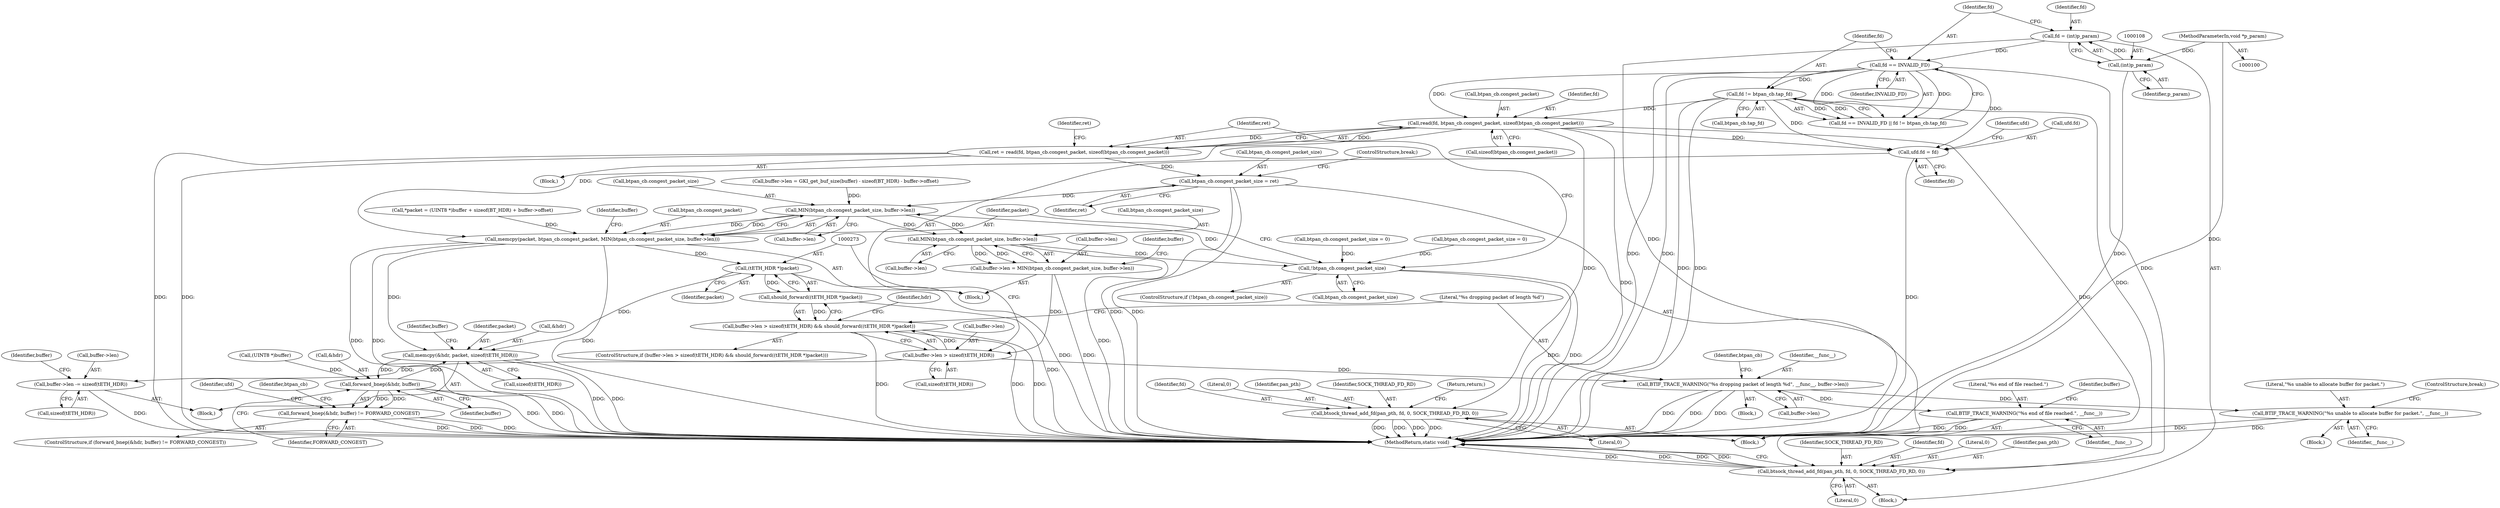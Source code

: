 digraph "1_Android_472271b153c5dc53c28beac55480a8d8434b2d5c_24@del" {
"1000193" [label="(Call,read(fd, btpan_cb.congest_packet, sizeof(btpan_cb.congest_packet)))"];
"1000112" [label="(Call,fd == INVALID_FD)"];
"1000105" [label="(Call,fd = (int)p_param)"];
"1000107" [label="(Call,(int)p_param)"];
"1000101" [label="(MethodParameterIn,void *p_param)"];
"1000115" [label="(Call,fd != btpan_cb.tap_fd)"];
"1000191" [label="(Call,ret = read(fd, btpan_cb.congest_packet, sizeof(btpan_cb.congest_packet)))"];
"1000234" [label="(Call,btpan_cb.congest_packet_size = ret)"];
"1000245" [label="(Call,MIN(btpan_cb.congest_packet_size, buffer->len))"];
"1000240" [label="(Call,memcpy(packet, btpan_cb.congest_packet, MIN(btpan_cb.congest_packet_size, buffer->len)))"];
"1000272" [label="(Call,(tETH_HDR *)packet)"];
"1000271" [label="(Call,should_forward((tETH_HDR *)packet))"];
"1000264" [label="(Call,buffer->len > sizeof(tETH_HDR) && should_forward((tETH_HDR *)packet))"];
"1000277" [label="(Call,memcpy(&hdr, packet, sizeof(tETH_HDR)))"];
"1000297" [label="(Call,forward_bnep(&hdr, buffer))"];
"1000296" [label="(Call,forward_bnep(&hdr, buffer) != FORWARD_CONGEST)"];
"1000256" [label="(Call,MIN(btpan_cb.congest_packet_size, buffer->len))"];
"1000185" [label="(Call,!btpan_cb.congest_packet_size)"];
"1000252" [label="(Call,buffer->len = MIN(btpan_cb.congest_packet_size, buffer->len))"];
"1000265" [label="(Call,buffer->len > sizeof(tETH_HDR))"];
"1000283" [label="(Call,buffer->len -= sizeof(tETH_HDR))"];
"1000309" [label="(Call,BTIF_TRACE_WARNING(\"%s dropping packet of length %d\", __func__, buffer->len))"];
"1000149" [label="(Call,BTIF_TRACE_WARNING(\"%s unable to allocate buffer for packet.\", __func__))"];
"1000221" [label="(Call,BTIF_TRACE_WARNING(\"%s end of file reached.\", __func__))"];
"1000226" [label="(Call,btsock_thread_add_fd(pan_pth, fd, 0, SOCK_THREAD_FD_RD, 0))"];
"1000322" [label="(Call,ufd.fd = fd)"];
"1000351" [label="(Call,btsock_thread_add_fd(pan_pth, fd, 0, SOCK_THREAD_FD_RD, 0))"];
"1000296" [label="(Call,forward_bnep(&hdr, buffer) != FORWARD_CONGEST)"];
"1000304" [label="(Identifier,btpan_cb)"];
"1000204" [label="(Block,)"];
"1000275" [label="(Block,)"];
"1000102" [label="(Block,)"];
"1000256" [label="(Call,MIN(btpan_cb.congest_packet_size, buffer->len))"];
"1000150" [label="(Literal,\"%s unable to allocate buffer for packet.\")"];
"1000109" [label="(Identifier,p_param)"];
"1000238" [label="(Identifier,ret)"];
"1000232" [label="(Return,return;)"];
"1000298" [label="(Call,&hdr)"];
"1000184" [label="(ControlStructure,if (!btpan_cb.congest_packet_size))"];
"1000152" [label="(ControlStructure,break;)"];
"1000240" [label="(Call,memcpy(packet, btpan_cb.congest_packet, MIN(btpan_cb.congest_packet_size, buffer->len)))"];
"1000281" [label="(Call,sizeof(tETH_HDR))"];
"1000245" [label="(Call,MIN(btpan_cb.congest_packet_size, buffer->len))"];
"1000266" [label="(Call,buffer->len)"];
"1000225" [label="(Identifier,buffer)"];
"1000105" [label="(Call,fd = (int)p_param)"];
"1000149" [label="(Call,BTIF_TRACE_WARNING(\"%s unable to allocate buffer for packet.\", __func__))"];
"1000175" [label="(Call,(UINT8 *)buffer)"];
"1000116" [label="(Identifier,fd)"];
"1000291" [label="(Identifier,buffer)"];
"1000351" [label="(Call,btsock_thread_add_fd(pan_pth, fd, 0, SOCK_THREAD_FD_RD, 0))"];
"1000355" [label="(Identifier,SOCK_THREAD_FD_RD)"];
"1000302" [label="(Call,btpan_cb.congest_packet_size = 0)"];
"1000107" [label="(Call,(int)p_param)"];
"1000111" [label="(Call,fd == INVALID_FD || fd != btpan_cb.tap_fd)"];
"1000356" [label="(Literal,0)"];
"1000272" [label="(Call,(tETH_HDR *)packet)"];
"1000315" [label="(Call,btpan_cb.congest_packet_size = 0)"];
"1000112" [label="(Call,fd == INVALID_FD)"];
"1000283" [label="(Call,buffer->len -= sizeof(tETH_HDR))"];
"1000189" [label="(Block,)"];
"1000113" [label="(Identifier,fd)"];
"1000297" [label="(Call,forward_bnep(&hdr, buffer))"];
"1000309" [label="(Call,BTIF_TRACE_WARNING(\"%s dropping packet of length %d\", __func__, buffer->len))"];
"1000241" [label="(Identifier,packet)"];
"1000249" [label="(Call,buffer->len)"];
"1000329" [label="(Identifier,ufd)"];
"1000101" [label="(MethodParameterIn,void *p_param)"];
"1000172" [label="(Call,*packet = (UINT8 *)buffer + sizeof(BT_HDR) + buffer->offset)"];
"1000137" [label="(Block,)"];
"1000308" [label="(Block,)"];
"1000186" [label="(Call,btpan_cb.congest_packet_size)"];
"1000310" [label="(Literal,\"%s dropping packet of length %d\")"];
"1000226" [label="(Call,btsock_thread_add_fd(pan_pth, fd, 0, SOCK_THREAD_FD_RD, 0))"];
"1000239" [label="(ControlStructure,break;)"];
"1000221" [label="(Call,BTIF_TRACE_WARNING(\"%s end of file reached.\", __func__))"];
"1000115" [label="(Call,fd != btpan_cb.tap_fd)"];
"1000228" [label="(Identifier,fd)"];
"1000295" [label="(ControlStructure,if (forward_bnep(&hdr, buffer) != FORWARD_CONGEST))"];
"1000185" [label="(Call,!btpan_cb.congest_packet_size)"];
"1000234" [label="(Call,btpan_cb.congest_packet_size = ret)"];
"1000285" [label="(Identifier,buffer)"];
"1000253" [label="(Call,buffer->len)"];
"1000148" [label="(Block,)"];
"1000322" [label="(Call,ufd.fd = fd)"];
"1000231" [label="(Literal,0)"];
"1000280" [label="(Identifier,packet)"];
"1000254" [label="(Identifier,buffer)"];
"1000324" [label="(Identifier,ufd)"];
"1000257" [label="(Call,btpan_cb.congest_packet_size)"];
"1000193" [label="(Call,read(fd, btpan_cb.congest_packet, sizeof(btpan_cb.congest_packet)))"];
"1000265" [label="(Call,buffer->len > sizeof(tETH_HDR))"];
"1000269" [label="(Call,sizeof(tETH_HDR))"];
"1000117" [label="(Call,btpan_cb.tap_fd)"];
"1000252" [label="(Call,buffer->len = MIN(btpan_cb.congest_packet_size, buffer->len))"];
"1000317" [label="(Identifier,btpan_cb)"];
"1000195" [label="(Call,btpan_cb.congest_packet)"];
"1000229" [label="(Literal,0)"];
"1000235" [label="(Call,btpan_cb.congest_packet_size)"];
"1000106" [label="(Identifier,fd)"];
"1000300" [label="(Identifier,buffer)"];
"1000353" [label="(Identifier,fd)"];
"1000267" [label="(Identifier,buffer)"];
"1000227" [label="(Identifier,pan_pth)"];
"1000230" [label="(Identifier,SOCK_THREAD_FD_RD)"];
"1000260" [label="(Call,buffer->len)"];
"1000203" [label="(Identifier,ret)"];
"1000198" [label="(Call,sizeof(btpan_cb.congest_packet))"];
"1000312" [label="(Call,buffer->len)"];
"1000284" [label="(Call,buffer->len)"];
"1000354" [label="(Literal,0)"];
"1000151" [label="(Identifier,__func__)"];
"1000264" [label="(Call,buffer->len > sizeof(tETH_HDR) && should_forward((tETH_HDR *)packet))"];
"1000222" [label="(Literal,\"%s end of file reached.\")"];
"1000192" [label="(Identifier,ret)"];
"1000279" [label="(Identifier,hdr)"];
"1000357" [label="(MethodReturn,static void)"];
"1000287" [label="(Call,sizeof(tETH_HDR))"];
"1000246" [label="(Call,btpan_cb.congest_packet_size)"];
"1000114" [label="(Identifier,INVALID_FD)"];
"1000223" [label="(Identifier,__func__)"];
"1000274" [label="(Identifier,packet)"];
"1000191" [label="(Call,ret = read(fd, btpan_cb.congest_packet, sizeof(btpan_cb.congest_packet)))"];
"1000326" [label="(Identifier,fd)"];
"1000323" [label="(Call,ufd.fd)"];
"1000352" [label="(Identifier,pan_pth)"];
"1000277" [label="(Call,memcpy(&hdr, packet, sizeof(tETH_HDR)))"];
"1000194" [label="(Identifier,fd)"];
"1000278" [label="(Call,&hdr)"];
"1000242" [label="(Call,btpan_cb.congest_packet)"];
"1000311" [label="(Identifier,__func__)"];
"1000158" [label="(Call,buffer->len = GKI_get_buf_size(buffer) - sizeof(BT_HDR) - buffer->offset)"];
"1000301" [label="(Identifier,FORWARD_CONGEST)"];
"1000263" [label="(ControlStructure,if (buffer->len > sizeof(tETH_HDR) && should_forward((tETH_HDR *)packet)))"];
"1000271" [label="(Call,should_forward((tETH_HDR *)packet))"];
"1000193" -> "1000191"  [label="AST: "];
"1000193" -> "1000198"  [label="CFG: "];
"1000194" -> "1000193"  [label="AST: "];
"1000195" -> "1000193"  [label="AST: "];
"1000198" -> "1000193"  [label="AST: "];
"1000191" -> "1000193"  [label="CFG: "];
"1000193" -> "1000357"  [label="DDG: "];
"1000193" -> "1000191"  [label="DDG: "];
"1000193" -> "1000191"  [label="DDG: "];
"1000112" -> "1000193"  [label="DDG: "];
"1000115" -> "1000193"  [label="DDG: "];
"1000193" -> "1000226"  [label="DDG: "];
"1000193" -> "1000240"  [label="DDG: "];
"1000193" -> "1000322"  [label="DDG: "];
"1000193" -> "1000351"  [label="DDG: "];
"1000112" -> "1000111"  [label="AST: "];
"1000112" -> "1000114"  [label="CFG: "];
"1000113" -> "1000112"  [label="AST: "];
"1000114" -> "1000112"  [label="AST: "];
"1000116" -> "1000112"  [label="CFG: "];
"1000111" -> "1000112"  [label="CFG: "];
"1000112" -> "1000357"  [label="DDG: "];
"1000112" -> "1000357"  [label="DDG: "];
"1000112" -> "1000111"  [label="DDG: "];
"1000112" -> "1000111"  [label="DDG: "];
"1000105" -> "1000112"  [label="DDG: "];
"1000112" -> "1000115"  [label="DDG: "];
"1000112" -> "1000322"  [label="DDG: "];
"1000112" -> "1000351"  [label="DDG: "];
"1000105" -> "1000102"  [label="AST: "];
"1000105" -> "1000107"  [label="CFG: "];
"1000106" -> "1000105"  [label="AST: "];
"1000107" -> "1000105"  [label="AST: "];
"1000113" -> "1000105"  [label="CFG: "];
"1000105" -> "1000357"  [label="DDG: "];
"1000107" -> "1000105"  [label="DDG: "];
"1000107" -> "1000109"  [label="CFG: "];
"1000108" -> "1000107"  [label="AST: "];
"1000109" -> "1000107"  [label="AST: "];
"1000107" -> "1000357"  [label="DDG: "];
"1000101" -> "1000107"  [label="DDG: "];
"1000101" -> "1000100"  [label="AST: "];
"1000101" -> "1000357"  [label="DDG: "];
"1000115" -> "1000111"  [label="AST: "];
"1000115" -> "1000117"  [label="CFG: "];
"1000116" -> "1000115"  [label="AST: "];
"1000117" -> "1000115"  [label="AST: "];
"1000111" -> "1000115"  [label="CFG: "];
"1000115" -> "1000357"  [label="DDG: "];
"1000115" -> "1000357"  [label="DDG: "];
"1000115" -> "1000111"  [label="DDG: "];
"1000115" -> "1000111"  [label="DDG: "];
"1000115" -> "1000322"  [label="DDG: "];
"1000115" -> "1000351"  [label="DDG: "];
"1000191" -> "1000189"  [label="AST: "];
"1000192" -> "1000191"  [label="AST: "];
"1000203" -> "1000191"  [label="CFG: "];
"1000191" -> "1000357"  [label="DDG: "];
"1000191" -> "1000357"  [label="DDG: "];
"1000191" -> "1000234"  [label="DDG: "];
"1000234" -> "1000204"  [label="AST: "];
"1000234" -> "1000238"  [label="CFG: "];
"1000235" -> "1000234"  [label="AST: "];
"1000238" -> "1000234"  [label="AST: "];
"1000239" -> "1000234"  [label="CFG: "];
"1000234" -> "1000357"  [label="DDG: "];
"1000234" -> "1000357"  [label="DDG: "];
"1000234" -> "1000245"  [label="DDG: "];
"1000245" -> "1000240"  [label="AST: "];
"1000245" -> "1000249"  [label="CFG: "];
"1000246" -> "1000245"  [label="AST: "];
"1000249" -> "1000245"  [label="AST: "];
"1000240" -> "1000245"  [label="CFG: "];
"1000245" -> "1000240"  [label="DDG: "];
"1000245" -> "1000240"  [label="DDG: "];
"1000185" -> "1000245"  [label="DDG: "];
"1000158" -> "1000245"  [label="DDG: "];
"1000245" -> "1000256"  [label="DDG: "];
"1000245" -> "1000256"  [label="DDG: "];
"1000240" -> "1000137"  [label="AST: "];
"1000241" -> "1000240"  [label="AST: "];
"1000242" -> "1000240"  [label="AST: "];
"1000254" -> "1000240"  [label="CFG: "];
"1000240" -> "1000357"  [label="DDG: "];
"1000240" -> "1000357"  [label="DDG: "];
"1000240" -> "1000357"  [label="DDG: "];
"1000172" -> "1000240"  [label="DDG: "];
"1000240" -> "1000272"  [label="DDG: "];
"1000240" -> "1000277"  [label="DDG: "];
"1000272" -> "1000271"  [label="AST: "];
"1000272" -> "1000274"  [label="CFG: "];
"1000273" -> "1000272"  [label="AST: "];
"1000274" -> "1000272"  [label="AST: "];
"1000271" -> "1000272"  [label="CFG: "];
"1000272" -> "1000357"  [label="DDG: "];
"1000272" -> "1000271"  [label="DDG: "];
"1000272" -> "1000277"  [label="DDG: "];
"1000271" -> "1000264"  [label="AST: "];
"1000264" -> "1000271"  [label="CFG: "];
"1000271" -> "1000357"  [label="DDG: "];
"1000271" -> "1000264"  [label="DDG: "];
"1000264" -> "1000263"  [label="AST: "];
"1000264" -> "1000265"  [label="CFG: "];
"1000265" -> "1000264"  [label="AST: "];
"1000279" -> "1000264"  [label="CFG: "];
"1000310" -> "1000264"  [label="CFG: "];
"1000264" -> "1000357"  [label="DDG: "];
"1000264" -> "1000357"  [label="DDG: "];
"1000264" -> "1000357"  [label="DDG: "];
"1000265" -> "1000264"  [label="DDG: "];
"1000277" -> "1000275"  [label="AST: "];
"1000277" -> "1000281"  [label="CFG: "];
"1000278" -> "1000277"  [label="AST: "];
"1000280" -> "1000277"  [label="AST: "];
"1000281" -> "1000277"  [label="AST: "];
"1000285" -> "1000277"  [label="CFG: "];
"1000277" -> "1000357"  [label="DDG: "];
"1000277" -> "1000357"  [label="DDG: "];
"1000297" -> "1000277"  [label="DDG: "];
"1000277" -> "1000297"  [label="DDG: "];
"1000297" -> "1000296"  [label="AST: "];
"1000297" -> "1000300"  [label="CFG: "];
"1000298" -> "1000297"  [label="AST: "];
"1000300" -> "1000297"  [label="AST: "];
"1000301" -> "1000297"  [label="CFG: "];
"1000297" -> "1000357"  [label="DDG: "];
"1000297" -> "1000357"  [label="DDG: "];
"1000297" -> "1000296"  [label="DDG: "];
"1000297" -> "1000296"  [label="DDG: "];
"1000175" -> "1000297"  [label="DDG: "];
"1000296" -> "1000295"  [label="AST: "];
"1000296" -> "1000301"  [label="CFG: "];
"1000301" -> "1000296"  [label="AST: "];
"1000304" -> "1000296"  [label="CFG: "];
"1000324" -> "1000296"  [label="CFG: "];
"1000296" -> "1000357"  [label="DDG: "];
"1000296" -> "1000357"  [label="DDG: "];
"1000296" -> "1000357"  [label="DDG: "];
"1000256" -> "1000252"  [label="AST: "];
"1000256" -> "1000260"  [label="CFG: "];
"1000257" -> "1000256"  [label="AST: "];
"1000260" -> "1000256"  [label="AST: "];
"1000252" -> "1000256"  [label="CFG: "];
"1000256" -> "1000357"  [label="DDG: "];
"1000256" -> "1000185"  [label="DDG: "];
"1000256" -> "1000252"  [label="DDG: "];
"1000256" -> "1000252"  [label="DDG: "];
"1000185" -> "1000184"  [label="AST: "];
"1000185" -> "1000186"  [label="CFG: "];
"1000186" -> "1000185"  [label="AST: "];
"1000192" -> "1000185"  [label="CFG: "];
"1000241" -> "1000185"  [label="CFG: "];
"1000185" -> "1000357"  [label="DDG: "];
"1000185" -> "1000357"  [label="DDG: "];
"1000302" -> "1000185"  [label="DDG: "];
"1000315" -> "1000185"  [label="DDG: "];
"1000252" -> "1000137"  [label="AST: "];
"1000253" -> "1000252"  [label="AST: "];
"1000267" -> "1000252"  [label="CFG: "];
"1000252" -> "1000357"  [label="DDG: "];
"1000252" -> "1000265"  [label="DDG: "];
"1000265" -> "1000269"  [label="CFG: "];
"1000266" -> "1000265"  [label="AST: "];
"1000269" -> "1000265"  [label="AST: "];
"1000273" -> "1000265"  [label="CFG: "];
"1000265" -> "1000283"  [label="DDG: "];
"1000265" -> "1000309"  [label="DDG: "];
"1000283" -> "1000275"  [label="AST: "];
"1000283" -> "1000287"  [label="CFG: "];
"1000284" -> "1000283"  [label="AST: "];
"1000287" -> "1000283"  [label="AST: "];
"1000291" -> "1000283"  [label="CFG: "];
"1000283" -> "1000357"  [label="DDG: "];
"1000309" -> "1000308"  [label="AST: "];
"1000309" -> "1000312"  [label="CFG: "];
"1000310" -> "1000309"  [label="AST: "];
"1000311" -> "1000309"  [label="AST: "];
"1000312" -> "1000309"  [label="AST: "];
"1000317" -> "1000309"  [label="CFG: "];
"1000309" -> "1000357"  [label="DDG: "];
"1000309" -> "1000357"  [label="DDG: "];
"1000309" -> "1000357"  [label="DDG: "];
"1000309" -> "1000149"  [label="DDG: "];
"1000309" -> "1000221"  [label="DDG: "];
"1000149" -> "1000148"  [label="AST: "];
"1000149" -> "1000151"  [label="CFG: "];
"1000150" -> "1000149"  [label="AST: "];
"1000151" -> "1000149"  [label="AST: "];
"1000152" -> "1000149"  [label="CFG: "];
"1000149" -> "1000357"  [label="DDG: "];
"1000149" -> "1000357"  [label="DDG: "];
"1000221" -> "1000204"  [label="AST: "];
"1000221" -> "1000223"  [label="CFG: "];
"1000222" -> "1000221"  [label="AST: "];
"1000223" -> "1000221"  [label="AST: "];
"1000225" -> "1000221"  [label="CFG: "];
"1000221" -> "1000357"  [label="DDG: "];
"1000221" -> "1000357"  [label="DDG: "];
"1000226" -> "1000204"  [label="AST: "];
"1000226" -> "1000231"  [label="CFG: "];
"1000227" -> "1000226"  [label="AST: "];
"1000228" -> "1000226"  [label="AST: "];
"1000229" -> "1000226"  [label="AST: "];
"1000230" -> "1000226"  [label="AST: "];
"1000231" -> "1000226"  [label="AST: "];
"1000232" -> "1000226"  [label="CFG: "];
"1000226" -> "1000357"  [label="DDG: "];
"1000226" -> "1000357"  [label="DDG: "];
"1000226" -> "1000357"  [label="DDG: "];
"1000226" -> "1000357"  [label="DDG: "];
"1000322" -> "1000137"  [label="AST: "];
"1000322" -> "1000326"  [label="CFG: "];
"1000323" -> "1000322"  [label="AST: "];
"1000326" -> "1000322"  [label="AST: "];
"1000329" -> "1000322"  [label="CFG: "];
"1000322" -> "1000357"  [label="DDG: "];
"1000351" -> "1000102"  [label="AST: "];
"1000351" -> "1000356"  [label="CFG: "];
"1000352" -> "1000351"  [label="AST: "];
"1000353" -> "1000351"  [label="AST: "];
"1000354" -> "1000351"  [label="AST: "];
"1000355" -> "1000351"  [label="AST: "];
"1000356" -> "1000351"  [label="AST: "];
"1000357" -> "1000351"  [label="CFG: "];
"1000351" -> "1000357"  [label="DDG: "];
"1000351" -> "1000357"  [label="DDG: "];
"1000351" -> "1000357"  [label="DDG: "];
"1000351" -> "1000357"  [label="DDG: "];
}
